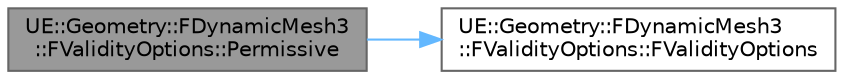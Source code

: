 digraph "UE::Geometry::FDynamicMesh3::FValidityOptions::Permissive"
{
 // INTERACTIVE_SVG=YES
 // LATEX_PDF_SIZE
  bgcolor="transparent";
  edge [fontname=Helvetica,fontsize=10,labelfontname=Helvetica,labelfontsize=10];
  node [fontname=Helvetica,fontsize=10,shape=box,height=0.2,width=0.4];
  rankdir="LR";
  Node1 [id="Node000001",label="UE::Geometry::FDynamicMesh3\l::FValidityOptions::Permissive",height=0.2,width=0.4,color="gray40", fillcolor="grey60", style="filled", fontcolor="black",tooltip="Construct with most-permissive options that we still consider valid for processing."];
  Node1 -> Node2 [id="edge1_Node000001_Node000002",color="steelblue1",style="solid",tooltip=" "];
  Node2 [id="Node000002",label="UE::Geometry::FDynamicMesh3\l::FValidityOptions::FValidityOptions",height=0.2,width=0.4,color="grey40", fillcolor="white", style="filled",URL="$d2/dc5/structUE_1_1Geometry_1_1FDynamicMesh3_1_1FValidityOptions.html#ac86dbd7ad1aae09e26c419fe43955b88",tooltip="Construct validity checking options."];
}
